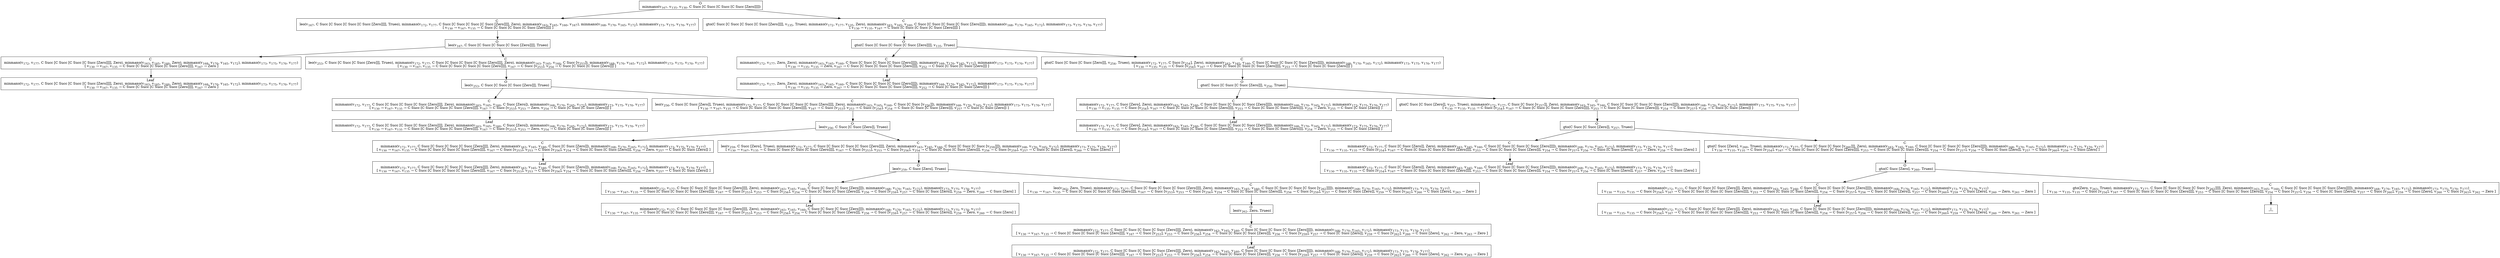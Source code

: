 digraph {
    graph [rankdir=TB
          ,bgcolor=transparent];
    node [shape=box
         ,fillcolor=white
         ,style=filled];
    0 [label=<O <BR/> minmaxo(v<SUB>167</SUB>, v<SUB>135</SUB>, v<SUB>130</SUB>, C Succ [C Succ [C Succ [C Succ [Zero]]]])>];
    1 [label=<C <BR/> leo(v<SUB>167</SUB>, C Succ [C Succ [C Succ [C Succ [Zero]]]], Trueo), minmaxo(v<SUB>172</SUB>, v<SUB>177</SUB>, C Succ [C Succ [C Succ [C Succ [Zero]]]], Zero), minmaxo(v<SUB>163</SUB>, v<SUB>165</SUB>, v<SUB>160</SUB>, v<SUB>167</SUB>), minmaxo(v<SUB>168</SUB>, v<SUB>170</SUB>, v<SUB>165</SUB>, v<SUB>172</SUB>), minmaxo(v<SUB>173</SUB>, v<SUB>175</SUB>, v<SUB>170</SUB>, v<SUB>177</SUB>) <BR/>  [ v<SUB>130</SUB> &rarr; v<SUB>167</SUB>, v<SUB>135</SUB> &rarr; C Succ [C Succ [C Succ [C Succ [Zero]]]] ] >];
    2 [label=<C <BR/> gto(C Succ [C Succ [C Succ [C Succ [Zero]]]], v<SUB>135</SUB>, Trueo), minmaxo(v<SUB>172</SUB>, v<SUB>177</SUB>, v<SUB>135</SUB>, Zero), minmaxo(v<SUB>163</SUB>, v<SUB>165</SUB>, v<SUB>160</SUB>, C Succ [C Succ [C Succ [C Succ [Zero]]]]), minmaxo(v<SUB>168</SUB>, v<SUB>170</SUB>, v<SUB>165</SUB>, v<SUB>172</SUB>), minmaxo(v<SUB>173</SUB>, v<SUB>175</SUB>, v<SUB>170</SUB>, v<SUB>177</SUB>) <BR/>  [ v<SUB>130</SUB> &rarr; v<SUB>135</SUB>, v<SUB>167</SUB> &rarr; C Succ [C Succ [C Succ [C Succ [Zero]]]] ] >];
    3 [label=<O <BR/> leo(v<SUB>167</SUB>, C Succ [C Succ [C Succ [C Succ [Zero]]]], Trueo)>];
    4 [label=<C <BR/> minmaxo(v<SUB>172</SUB>, v<SUB>177</SUB>, C Succ [C Succ [C Succ [C Succ [Zero]]]], Zero), minmaxo(v<SUB>163</SUB>, v<SUB>165</SUB>, v<SUB>160</SUB>, Zero), minmaxo(v<SUB>168</SUB>, v<SUB>170</SUB>, v<SUB>165</SUB>, v<SUB>172</SUB>), minmaxo(v<SUB>173</SUB>, v<SUB>175</SUB>, v<SUB>170</SUB>, v<SUB>177</SUB>) <BR/>  [ v<SUB>130</SUB> &rarr; v<SUB>167</SUB>, v<SUB>135</SUB> &rarr; C Succ [C Succ [C Succ [C Succ [Zero]]]], v<SUB>167</SUB> &rarr; Zero ] >];
    5 [label=<C <BR/> leo(v<SUB>253</SUB>, C Succ [C Succ [C Succ [Zero]]], Trueo), minmaxo(v<SUB>172</SUB>, v<SUB>177</SUB>, C Succ [C Succ [C Succ [C Succ [Zero]]]], Zero), minmaxo(v<SUB>163</SUB>, v<SUB>165</SUB>, v<SUB>160</SUB>, C Succ [v<SUB>253</SUB>]), minmaxo(v<SUB>168</SUB>, v<SUB>170</SUB>, v<SUB>165</SUB>, v<SUB>172</SUB>), minmaxo(v<SUB>173</SUB>, v<SUB>175</SUB>, v<SUB>170</SUB>, v<SUB>177</SUB>) <BR/>  [ v<SUB>130</SUB> &rarr; v<SUB>167</SUB>, v<SUB>135</SUB> &rarr; C Succ [C Succ [C Succ [C Succ [Zero]]]], v<SUB>167</SUB> &rarr; C Succ [v<SUB>253</SUB>], v<SUB>254</SUB> &rarr; C Succ [C Succ [C Succ [Zero]]] ] >];
    6 [label=<Leaf <BR/> minmaxo(v<SUB>172</SUB>, v<SUB>177</SUB>, C Succ [C Succ [C Succ [C Succ [Zero]]]], Zero), minmaxo(v<SUB>163</SUB>, v<SUB>165</SUB>, v<SUB>160</SUB>, Zero), minmaxo(v<SUB>168</SUB>, v<SUB>170</SUB>, v<SUB>165</SUB>, v<SUB>172</SUB>), minmaxo(v<SUB>173</SUB>, v<SUB>175</SUB>, v<SUB>170</SUB>, v<SUB>177</SUB>) <BR/>  [ v<SUB>130</SUB> &rarr; v<SUB>167</SUB>, v<SUB>135</SUB> &rarr; C Succ [C Succ [C Succ [C Succ [Zero]]]], v<SUB>167</SUB> &rarr; Zero ] >];
    7 [label=<O <BR/> leo(v<SUB>253</SUB>, C Succ [C Succ [C Succ [Zero]]], Trueo)>];
    8 [label=<C <BR/> minmaxo(v<SUB>172</SUB>, v<SUB>177</SUB>, C Succ [C Succ [C Succ [C Succ [Zero]]]], Zero), minmaxo(v<SUB>163</SUB>, v<SUB>165</SUB>, v<SUB>160</SUB>, C Succ [Zero]), minmaxo(v<SUB>168</SUB>, v<SUB>170</SUB>, v<SUB>165</SUB>, v<SUB>172</SUB>), minmaxo(v<SUB>173</SUB>, v<SUB>175</SUB>, v<SUB>170</SUB>, v<SUB>177</SUB>) <BR/>  [ v<SUB>130</SUB> &rarr; v<SUB>167</SUB>, v<SUB>135</SUB> &rarr; C Succ [C Succ [C Succ [C Succ [Zero]]]], v<SUB>167</SUB> &rarr; C Succ [v<SUB>253</SUB>], v<SUB>253</SUB> &rarr; Zero, v<SUB>254</SUB> &rarr; C Succ [C Succ [C Succ [Zero]]] ] >];
    9 [label=<C <BR/> leo(v<SUB>256</SUB>, C Succ [C Succ [Zero]], Trueo), minmaxo(v<SUB>172</SUB>, v<SUB>177</SUB>, C Succ [C Succ [C Succ [C Succ [Zero]]]], Zero), minmaxo(v<SUB>163</SUB>, v<SUB>165</SUB>, v<SUB>160</SUB>, C Succ [C Succ [v<SUB>256</SUB>]]), minmaxo(v<SUB>168</SUB>, v<SUB>170</SUB>, v<SUB>165</SUB>, v<SUB>172</SUB>), minmaxo(v<SUB>173</SUB>, v<SUB>175</SUB>, v<SUB>170</SUB>, v<SUB>177</SUB>) <BR/>  [ v<SUB>130</SUB> &rarr; v<SUB>167</SUB>, v<SUB>135</SUB> &rarr; C Succ [C Succ [C Succ [C Succ [Zero]]]], v<SUB>167</SUB> &rarr; C Succ [v<SUB>253</SUB>], v<SUB>253</SUB> &rarr; C Succ [v<SUB>256</SUB>], v<SUB>254</SUB> &rarr; C Succ [C Succ [C Succ [Zero]]], v<SUB>257</SUB> &rarr; C Succ [C Succ [Zero]] ] >];
    10 [label=<Leaf <BR/> minmaxo(v<SUB>172</SUB>, v<SUB>177</SUB>, C Succ [C Succ [C Succ [C Succ [Zero]]]], Zero), minmaxo(v<SUB>163</SUB>, v<SUB>165</SUB>, v<SUB>160</SUB>, C Succ [Zero]), minmaxo(v<SUB>168</SUB>, v<SUB>170</SUB>, v<SUB>165</SUB>, v<SUB>172</SUB>), minmaxo(v<SUB>173</SUB>, v<SUB>175</SUB>, v<SUB>170</SUB>, v<SUB>177</SUB>) <BR/>  [ v<SUB>130</SUB> &rarr; v<SUB>167</SUB>, v<SUB>135</SUB> &rarr; C Succ [C Succ [C Succ [C Succ [Zero]]]], v<SUB>167</SUB> &rarr; C Succ [v<SUB>253</SUB>], v<SUB>253</SUB> &rarr; Zero, v<SUB>254</SUB> &rarr; C Succ [C Succ [C Succ [Zero]]] ] >];
    11 [label=<O <BR/> leo(v<SUB>256</SUB>, C Succ [C Succ [Zero]], Trueo)>];
    12 [label=<C <BR/> minmaxo(v<SUB>172</SUB>, v<SUB>177</SUB>, C Succ [C Succ [C Succ [C Succ [Zero]]]], Zero), minmaxo(v<SUB>163</SUB>, v<SUB>165</SUB>, v<SUB>160</SUB>, C Succ [C Succ [Zero]]), minmaxo(v<SUB>168</SUB>, v<SUB>170</SUB>, v<SUB>165</SUB>, v<SUB>172</SUB>), minmaxo(v<SUB>173</SUB>, v<SUB>175</SUB>, v<SUB>170</SUB>, v<SUB>177</SUB>) <BR/>  [ v<SUB>130</SUB> &rarr; v<SUB>167</SUB>, v<SUB>135</SUB> &rarr; C Succ [C Succ [C Succ [C Succ [Zero]]]], v<SUB>167</SUB> &rarr; C Succ [v<SUB>253</SUB>], v<SUB>253</SUB> &rarr; C Succ [v<SUB>256</SUB>], v<SUB>254</SUB> &rarr; C Succ [C Succ [C Succ [Zero]]], v<SUB>256</SUB> &rarr; Zero, v<SUB>257</SUB> &rarr; C Succ [C Succ [Zero]] ] >];
    13 [label=<C <BR/> leo(v<SUB>259</SUB>, C Succ [Zero], Trueo), minmaxo(v<SUB>172</SUB>, v<SUB>177</SUB>, C Succ [C Succ [C Succ [C Succ [Zero]]]], Zero), minmaxo(v<SUB>163</SUB>, v<SUB>165</SUB>, v<SUB>160</SUB>, C Succ [C Succ [C Succ [v<SUB>259</SUB>]]]), minmaxo(v<SUB>168</SUB>, v<SUB>170</SUB>, v<SUB>165</SUB>, v<SUB>172</SUB>), minmaxo(v<SUB>173</SUB>, v<SUB>175</SUB>, v<SUB>170</SUB>, v<SUB>177</SUB>) <BR/>  [ v<SUB>130</SUB> &rarr; v<SUB>167</SUB>, v<SUB>135</SUB> &rarr; C Succ [C Succ [C Succ [C Succ [Zero]]]], v<SUB>167</SUB> &rarr; C Succ [v<SUB>253</SUB>], v<SUB>253</SUB> &rarr; C Succ [v<SUB>256</SUB>], v<SUB>254</SUB> &rarr; C Succ [C Succ [C Succ [Zero]]], v<SUB>256</SUB> &rarr; C Succ [v<SUB>259</SUB>], v<SUB>257</SUB> &rarr; C Succ [C Succ [Zero]], v<SUB>260</SUB> &rarr; C Succ [Zero] ] >];
    14 [label=<Leaf <BR/> minmaxo(v<SUB>172</SUB>, v<SUB>177</SUB>, C Succ [C Succ [C Succ [C Succ [Zero]]]], Zero), minmaxo(v<SUB>163</SUB>, v<SUB>165</SUB>, v<SUB>160</SUB>, C Succ [C Succ [Zero]]), minmaxo(v<SUB>168</SUB>, v<SUB>170</SUB>, v<SUB>165</SUB>, v<SUB>172</SUB>), minmaxo(v<SUB>173</SUB>, v<SUB>175</SUB>, v<SUB>170</SUB>, v<SUB>177</SUB>) <BR/>  [ v<SUB>130</SUB> &rarr; v<SUB>167</SUB>, v<SUB>135</SUB> &rarr; C Succ [C Succ [C Succ [C Succ [Zero]]]], v<SUB>167</SUB> &rarr; C Succ [v<SUB>253</SUB>], v<SUB>253</SUB> &rarr; C Succ [v<SUB>256</SUB>], v<SUB>254</SUB> &rarr; C Succ [C Succ [C Succ [Zero]]], v<SUB>256</SUB> &rarr; Zero, v<SUB>257</SUB> &rarr; C Succ [C Succ [Zero]] ] >];
    15 [label=<O <BR/> leo(v<SUB>259</SUB>, C Succ [Zero], Trueo)>];
    16 [label=<C <BR/> minmaxo(v<SUB>172</SUB>, v<SUB>177</SUB>, C Succ [C Succ [C Succ [C Succ [Zero]]]], Zero), minmaxo(v<SUB>163</SUB>, v<SUB>165</SUB>, v<SUB>160</SUB>, C Succ [C Succ [C Succ [Zero]]]), minmaxo(v<SUB>168</SUB>, v<SUB>170</SUB>, v<SUB>165</SUB>, v<SUB>172</SUB>), minmaxo(v<SUB>173</SUB>, v<SUB>175</SUB>, v<SUB>170</SUB>, v<SUB>177</SUB>) <BR/>  [ v<SUB>130</SUB> &rarr; v<SUB>167</SUB>, v<SUB>135</SUB> &rarr; C Succ [C Succ [C Succ [C Succ [Zero]]]], v<SUB>167</SUB> &rarr; C Succ [v<SUB>253</SUB>], v<SUB>253</SUB> &rarr; C Succ [v<SUB>256</SUB>], v<SUB>254</SUB> &rarr; C Succ [C Succ [C Succ [Zero]]], v<SUB>256</SUB> &rarr; C Succ [v<SUB>259</SUB>], v<SUB>257</SUB> &rarr; C Succ [C Succ [Zero]], v<SUB>259</SUB> &rarr; Zero, v<SUB>260</SUB> &rarr; C Succ [Zero] ] >];
    17 [label=<C <BR/> leo(v<SUB>262</SUB>, Zero, Trueo), minmaxo(v<SUB>172</SUB>, v<SUB>177</SUB>, C Succ [C Succ [C Succ [C Succ [Zero]]]], Zero), minmaxo(v<SUB>163</SUB>, v<SUB>165</SUB>, v<SUB>160</SUB>, C Succ [C Succ [C Succ [C Succ [v<SUB>262</SUB>]]]]), minmaxo(v<SUB>168</SUB>, v<SUB>170</SUB>, v<SUB>165</SUB>, v<SUB>172</SUB>), minmaxo(v<SUB>173</SUB>, v<SUB>175</SUB>, v<SUB>170</SUB>, v<SUB>177</SUB>) <BR/>  [ v<SUB>130</SUB> &rarr; v<SUB>167</SUB>, v<SUB>135</SUB> &rarr; C Succ [C Succ [C Succ [C Succ [Zero]]]], v<SUB>167</SUB> &rarr; C Succ [v<SUB>253</SUB>], v<SUB>253</SUB> &rarr; C Succ [v<SUB>256</SUB>], v<SUB>254</SUB> &rarr; C Succ [C Succ [C Succ [Zero]]], v<SUB>256</SUB> &rarr; C Succ [v<SUB>259</SUB>], v<SUB>257</SUB> &rarr; C Succ [C Succ [Zero]], v<SUB>259</SUB> &rarr; C Succ [v<SUB>262</SUB>], v<SUB>260</SUB> &rarr; C Succ [Zero], v<SUB>263</SUB> &rarr; Zero ] >];
    18 [label=<Leaf <BR/> minmaxo(v<SUB>172</SUB>, v<SUB>177</SUB>, C Succ [C Succ [C Succ [C Succ [Zero]]]], Zero), minmaxo(v<SUB>163</SUB>, v<SUB>165</SUB>, v<SUB>160</SUB>, C Succ [C Succ [C Succ [Zero]]]), minmaxo(v<SUB>168</SUB>, v<SUB>170</SUB>, v<SUB>165</SUB>, v<SUB>172</SUB>), minmaxo(v<SUB>173</SUB>, v<SUB>175</SUB>, v<SUB>170</SUB>, v<SUB>177</SUB>) <BR/>  [ v<SUB>130</SUB> &rarr; v<SUB>167</SUB>, v<SUB>135</SUB> &rarr; C Succ [C Succ [C Succ [C Succ [Zero]]]], v<SUB>167</SUB> &rarr; C Succ [v<SUB>253</SUB>], v<SUB>253</SUB> &rarr; C Succ [v<SUB>256</SUB>], v<SUB>254</SUB> &rarr; C Succ [C Succ [C Succ [Zero]]], v<SUB>256</SUB> &rarr; C Succ [v<SUB>259</SUB>], v<SUB>257</SUB> &rarr; C Succ [C Succ [Zero]], v<SUB>259</SUB> &rarr; Zero, v<SUB>260</SUB> &rarr; C Succ [Zero] ] >];
    19 [label=<O <BR/> leo(v<SUB>262</SUB>, Zero, Trueo)>];
    20 [label=<C <BR/> minmaxo(v<SUB>172</SUB>, v<SUB>177</SUB>, C Succ [C Succ [C Succ [C Succ [Zero]]]], Zero), minmaxo(v<SUB>163</SUB>, v<SUB>165</SUB>, v<SUB>160</SUB>, C Succ [C Succ [C Succ [C Succ [Zero]]]]), minmaxo(v<SUB>168</SUB>, v<SUB>170</SUB>, v<SUB>165</SUB>, v<SUB>172</SUB>), minmaxo(v<SUB>173</SUB>, v<SUB>175</SUB>, v<SUB>170</SUB>, v<SUB>177</SUB>) <BR/>  [ v<SUB>130</SUB> &rarr; v<SUB>167</SUB>, v<SUB>135</SUB> &rarr; C Succ [C Succ [C Succ [C Succ [Zero]]]], v<SUB>167</SUB> &rarr; C Succ [v<SUB>253</SUB>], v<SUB>253</SUB> &rarr; C Succ [v<SUB>256</SUB>], v<SUB>254</SUB> &rarr; C Succ [C Succ [C Succ [Zero]]], v<SUB>256</SUB> &rarr; C Succ [v<SUB>259</SUB>], v<SUB>257</SUB> &rarr; C Succ [C Succ [Zero]], v<SUB>259</SUB> &rarr; C Succ [v<SUB>262</SUB>], v<SUB>260</SUB> &rarr; C Succ [Zero], v<SUB>262</SUB> &rarr; Zero, v<SUB>263</SUB> &rarr; Zero ] >];
    21 [label=<Leaf <BR/> minmaxo(v<SUB>172</SUB>, v<SUB>177</SUB>, C Succ [C Succ [C Succ [C Succ [Zero]]]], Zero), minmaxo(v<SUB>163</SUB>, v<SUB>165</SUB>, v<SUB>160</SUB>, C Succ [C Succ [C Succ [C Succ [Zero]]]]), minmaxo(v<SUB>168</SUB>, v<SUB>170</SUB>, v<SUB>165</SUB>, v<SUB>172</SUB>), minmaxo(v<SUB>173</SUB>, v<SUB>175</SUB>, v<SUB>170</SUB>, v<SUB>177</SUB>) <BR/>  [ v<SUB>130</SUB> &rarr; v<SUB>167</SUB>, v<SUB>135</SUB> &rarr; C Succ [C Succ [C Succ [C Succ [Zero]]]], v<SUB>167</SUB> &rarr; C Succ [v<SUB>253</SUB>], v<SUB>253</SUB> &rarr; C Succ [v<SUB>256</SUB>], v<SUB>254</SUB> &rarr; C Succ [C Succ [C Succ [Zero]]], v<SUB>256</SUB> &rarr; C Succ [v<SUB>259</SUB>], v<SUB>257</SUB> &rarr; C Succ [C Succ [Zero]], v<SUB>259</SUB> &rarr; C Succ [v<SUB>262</SUB>], v<SUB>260</SUB> &rarr; C Succ [Zero], v<SUB>262</SUB> &rarr; Zero, v<SUB>263</SUB> &rarr; Zero ] >];
    22 [label=<O <BR/> gto(C Succ [C Succ [C Succ [C Succ [Zero]]]], v<SUB>135</SUB>, Trueo)>];
    23 [label=<C <BR/> minmaxo(v<SUB>172</SUB>, v<SUB>177</SUB>, Zero, Zero), minmaxo(v<SUB>163</SUB>, v<SUB>165</SUB>, v<SUB>160</SUB>, C Succ [C Succ [C Succ [C Succ [Zero]]]]), minmaxo(v<SUB>168</SUB>, v<SUB>170</SUB>, v<SUB>165</SUB>, v<SUB>172</SUB>), minmaxo(v<SUB>173</SUB>, v<SUB>175</SUB>, v<SUB>170</SUB>, v<SUB>177</SUB>) <BR/>  [ v<SUB>130</SUB> &rarr; v<SUB>135</SUB>, v<SUB>135</SUB> &rarr; Zero, v<SUB>167</SUB> &rarr; C Succ [C Succ [C Succ [C Succ [Zero]]]], v<SUB>252</SUB> &rarr; C Succ [C Succ [C Succ [Zero]]] ] >];
    24 [label=<C <BR/> gto(C Succ [C Succ [C Succ [Zero]]], v<SUB>254</SUB>, Trueo), minmaxo(v<SUB>172</SUB>, v<SUB>177</SUB>, C Succ [v<SUB>254</SUB>], Zero), minmaxo(v<SUB>163</SUB>, v<SUB>165</SUB>, v<SUB>160</SUB>, C Succ [C Succ [C Succ [C Succ [Zero]]]]), minmaxo(v<SUB>168</SUB>, v<SUB>170</SUB>, v<SUB>165</SUB>, v<SUB>172</SUB>), minmaxo(v<SUB>173</SUB>, v<SUB>175</SUB>, v<SUB>170</SUB>, v<SUB>177</SUB>) <BR/>  [ v<SUB>130</SUB> &rarr; v<SUB>135</SUB>, v<SUB>135</SUB> &rarr; C Succ [v<SUB>254</SUB>], v<SUB>167</SUB> &rarr; C Succ [C Succ [C Succ [C Succ [Zero]]]], v<SUB>253</SUB> &rarr; C Succ [C Succ [C Succ [Zero]]] ] >];
    25 [label=<Leaf <BR/> minmaxo(v<SUB>172</SUB>, v<SUB>177</SUB>, Zero, Zero), minmaxo(v<SUB>163</SUB>, v<SUB>165</SUB>, v<SUB>160</SUB>, C Succ [C Succ [C Succ [C Succ [Zero]]]]), minmaxo(v<SUB>168</SUB>, v<SUB>170</SUB>, v<SUB>165</SUB>, v<SUB>172</SUB>), minmaxo(v<SUB>173</SUB>, v<SUB>175</SUB>, v<SUB>170</SUB>, v<SUB>177</SUB>) <BR/>  [ v<SUB>130</SUB> &rarr; v<SUB>135</SUB>, v<SUB>135</SUB> &rarr; Zero, v<SUB>167</SUB> &rarr; C Succ [C Succ [C Succ [C Succ [Zero]]]], v<SUB>252</SUB> &rarr; C Succ [C Succ [C Succ [Zero]]] ] >];
    26 [label=<O <BR/> gto(C Succ [C Succ [C Succ [Zero]]], v<SUB>254</SUB>, Trueo)>];
    27 [label=<C <BR/> minmaxo(v<SUB>172</SUB>, v<SUB>177</SUB>, C Succ [Zero], Zero), minmaxo(v<SUB>163</SUB>, v<SUB>165</SUB>, v<SUB>160</SUB>, C Succ [C Succ [C Succ [C Succ [Zero]]]]), minmaxo(v<SUB>168</SUB>, v<SUB>170</SUB>, v<SUB>165</SUB>, v<SUB>172</SUB>), minmaxo(v<SUB>173</SUB>, v<SUB>175</SUB>, v<SUB>170</SUB>, v<SUB>177</SUB>) <BR/>  [ v<SUB>130</SUB> &rarr; v<SUB>135</SUB>, v<SUB>135</SUB> &rarr; C Succ [v<SUB>254</SUB>], v<SUB>167</SUB> &rarr; C Succ [C Succ [C Succ [C Succ [Zero]]]], v<SUB>253</SUB> &rarr; C Succ [C Succ [C Succ [Zero]]], v<SUB>254</SUB> &rarr; Zero, v<SUB>255</SUB> &rarr; C Succ [C Succ [Zero]] ] >];
    28 [label=<C <BR/> gto(C Succ [C Succ [Zero]], v<SUB>257</SUB>, Trueo), minmaxo(v<SUB>172</SUB>, v<SUB>177</SUB>, C Succ [C Succ [v<SUB>257</SUB>]], Zero), minmaxo(v<SUB>163</SUB>, v<SUB>165</SUB>, v<SUB>160</SUB>, C Succ [C Succ [C Succ [C Succ [Zero]]]]), minmaxo(v<SUB>168</SUB>, v<SUB>170</SUB>, v<SUB>165</SUB>, v<SUB>172</SUB>), minmaxo(v<SUB>173</SUB>, v<SUB>175</SUB>, v<SUB>170</SUB>, v<SUB>177</SUB>) <BR/>  [ v<SUB>130</SUB> &rarr; v<SUB>135</SUB>, v<SUB>135</SUB> &rarr; C Succ [v<SUB>254</SUB>], v<SUB>167</SUB> &rarr; C Succ [C Succ [C Succ [C Succ [Zero]]]], v<SUB>253</SUB> &rarr; C Succ [C Succ [C Succ [Zero]]], v<SUB>254</SUB> &rarr; C Succ [v<SUB>257</SUB>], v<SUB>256</SUB> &rarr; C Succ [C Succ [Zero]] ] >];
    29 [label=<Leaf <BR/> minmaxo(v<SUB>172</SUB>, v<SUB>177</SUB>, C Succ [Zero], Zero), minmaxo(v<SUB>163</SUB>, v<SUB>165</SUB>, v<SUB>160</SUB>, C Succ [C Succ [C Succ [C Succ [Zero]]]]), minmaxo(v<SUB>168</SUB>, v<SUB>170</SUB>, v<SUB>165</SUB>, v<SUB>172</SUB>), minmaxo(v<SUB>173</SUB>, v<SUB>175</SUB>, v<SUB>170</SUB>, v<SUB>177</SUB>) <BR/>  [ v<SUB>130</SUB> &rarr; v<SUB>135</SUB>, v<SUB>135</SUB> &rarr; C Succ [v<SUB>254</SUB>], v<SUB>167</SUB> &rarr; C Succ [C Succ [C Succ [C Succ [Zero]]]], v<SUB>253</SUB> &rarr; C Succ [C Succ [C Succ [Zero]]], v<SUB>254</SUB> &rarr; Zero, v<SUB>255</SUB> &rarr; C Succ [C Succ [Zero]] ] >];
    30 [label=<O <BR/> gto(C Succ [C Succ [Zero]], v<SUB>257</SUB>, Trueo)>];
    31 [label=<C <BR/> minmaxo(v<SUB>172</SUB>, v<SUB>177</SUB>, C Succ [C Succ [Zero]], Zero), minmaxo(v<SUB>163</SUB>, v<SUB>165</SUB>, v<SUB>160</SUB>, C Succ [C Succ [C Succ [C Succ [Zero]]]]), minmaxo(v<SUB>168</SUB>, v<SUB>170</SUB>, v<SUB>165</SUB>, v<SUB>172</SUB>), minmaxo(v<SUB>173</SUB>, v<SUB>175</SUB>, v<SUB>170</SUB>, v<SUB>177</SUB>) <BR/>  [ v<SUB>130</SUB> &rarr; v<SUB>135</SUB>, v<SUB>135</SUB> &rarr; C Succ [v<SUB>254</SUB>], v<SUB>167</SUB> &rarr; C Succ [C Succ [C Succ [C Succ [Zero]]]], v<SUB>253</SUB> &rarr; C Succ [C Succ [C Succ [Zero]]], v<SUB>254</SUB> &rarr; C Succ [v<SUB>257</SUB>], v<SUB>256</SUB> &rarr; C Succ [C Succ [Zero]], v<SUB>257</SUB> &rarr; Zero, v<SUB>258</SUB> &rarr; C Succ [Zero] ] >];
    32 [label=<C <BR/> gto(C Succ [Zero], v<SUB>260</SUB>, Trueo), minmaxo(v<SUB>172</SUB>, v<SUB>177</SUB>, C Succ [C Succ [C Succ [v<SUB>260</SUB>]]], Zero), minmaxo(v<SUB>163</SUB>, v<SUB>165</SUB>, v<SUB>160</SUB>, C Succ [C Succ [C Succ [C Succ [Zero]]]]), minmaxo(v<SUB>168</SUB>, v<SUB>170</SUB>, v<SUB>165</SUB>, v<SUB>172</SUB>), minmaxo(v<SUB>173</SUB>, v<SUB>175</SUB>, v<SUB>170</SUB>, v<SUB>177</SUB>) <BR/>  [ v<SUB>130</SUB> &rarr; v<SUB>135</SUB>, v<SUB>135</SUB> &rarr; C Succ [v<SUB>254</SUB>], v<SUB>167</SUB> &rarr; C Succ [C Succ [C Succ [C Succ [Zero]]]], v<SUB>253</SUB> &rarr; C Succ [C Succ [C Succ [Zero]]], v<SUB>254</SUB> &rarr; C Succ [v<SUB>257</SUB>], v<SUB>256</SUB> &rarr; C Succ [C Succ [Zero]], v<SUB>257</SUB> &rarr; C Succ [v<SUB>260</SUB>], v<SUB>259</SUB> &rarr; C Succ [Zero] ] >];
    33 [label=<Leaf <BR/> minmaxo(v<SUB>172</SUB>, v<SUB>177</SUB>, C Succ [C Succ [Zero]], Zero), minmaxo(v<SUB>163</SUB>, v<SUB>165</SUB>, v<SUB>160</SUB>, C Succ [C Succ [C Succ [C Succ [Zero]]]]), minmaxo(v<SUB>168</SUB>, v<SUB>170</SUB>, v<SUB>165</SUB>, v<SUB>172</SUB>), minmaxo(v<SUB>173</SUB>, v<SUB>175</SUB>, v<SUB>170</SUB>, v<SUB>177</SUB>) <BR/>  [ v<SUB>130</SUB> &rarr; v<SUB>135</SUB>, v<SUB>135</SUB> &rarr; C Succ [v<SUB>254</SUB>], v<SUB>167</SUB> &rarr; C Succ [C Succ [C Succ [C Succ [Zero]]]], v<SUB>253</SUB> &rarr; C Succ [C Succ [C Succ [Zero]]], v<SUB>254</SUB> &rarr; C Succ [v<SUB>257</SUB>], v<SUB>256</SUB> &rarr; C Succ [C Succ [Zero]], v<SUB>257</SUB> &rarr; Zero, v<SUB>258</SUB> &rarr; C Succ [Zero] ] >];
    34 [label=<O <BR/> gto(C Succ [Zero], v<SUB>260</SUB>, Trueo)>];
    35 [label=<C <BR/> minmaxo(v<SUB>172</SUB>, v<SUB>177</SUB>, C Succ [C Succ [C Succ [Zero]]], Zero), minmaxo(v<SUB>163</SUB>, v<SUB>165</SUB>, v<SUB>160</SUB>, C Succ [C Succ [C Succ [C Succ [Zero]]]]), minmaxo(v<SUB>168</SUB>, v<SUB>170</SUB>, v<SUB>165</SUB>, v<SUB>172</SUB>), minmaxo(v<SUB>173</SUB>, v<SUB>175</SUB>, v<SUB>170</SUB>, v<SUB>177</SUB>) <BR/>  [ v<SUB>130</SUB> &rarr; v<SUB>135</SUB>, v<SUB>135</SUB> &rarr; C Succ [v<SUB>254</SUB>], v<SUB>167</SUB> &rarr; C Succ [C Succ [C Succ [C Succ [Zero]]]], v<SUB>253</SUB> &rarr; C Succ [C Succ [C Succ [Zero]]], v<SUB>254</SUB> &rarr; C Succ [v<SUB>257</SUB>], v<SUB>256</SUB> &rarr; C Succ [C Succ [Zero]], v<SUB>257</SUB> &rarr; C Succ [v<SUB>260</SUB>], v<SUB>259</SUB> &rarr; C Succ [Zero], v<SUB>260</SUB> &rarr; Zero, v<SUB>261</SUB> &rarr; Zero ] >];
    36 [label=<C <BR/> gto(Zero, v<SUB>263</SUB>, Trueo), minmaxo(v<SUB>172</SUB>, v<SUB>177</SUB>, C Succ [C Succ [C Succ [C Succ [v<SUB>263</SUB>]]]], Zero), minmaxo(v<SUB>163</SUB>, v<SUB>165</SUB>, v<SUB>160</SUB>, C Succ [C Succ [C Succ [C Succ [Zero]]]]), minmaxo(v<SUB>168</SUB>, v<SUB>170</SUB>, v<SUB>165</SUB>, v<SUB>172</SUB>), minmaxo(v<SUB>173</SUB>, v<SUB>175</SUB>, v<SUB>170</SUB>, v<SUB>177</SUB>) <BR/>  [ v<SUB>130</SUB> &rarr; v<SUB>135</SUB>, v<SUB>135</SUB> &rarr; C Succ [v<SUB>254</SUB>], v<SUB>167</SUB> &rarr; C Succ [C Succ [C Succ [C Succ [Zero]]]], v<SUB>253</SUB> &rarr; C Succ [C Succ [C Succ [Zero]]], v<SUB>254</SUB> &rarr; C Succ [v<SUB>257</SUB>], v<SUB>256</SUB> &rarr; C Succ [C Succ [Zero]], v<SUB>257</SUB> &rarr; C Succ [v<SUB>260</SUB>], v<SUB>259</SUB> &rarr; C Succ [Zero], v<SUB>260</SUB> &rarr; C Succ [v<SUB>263</SUB>], v<SUB>262</SUB> &rarr; Zero ] >];
    37 [label=<Leaf <BR/> minmaxo(v<SUB>172</SUB>, v<SUB>177</SUB>, C Succ [C Succ [C Succ [Zero]]], Zero), minmaxo(v<SUB>163</SUB>, v<SUB>165</SUB>, v<SUB>160</SUB>, C Succ [C Succ [C Succ [C Succ [Zero]]]]), minmaxo(v<SUB>168</SUB>, v<SUB>170</SUB>, v<SUB>165</SUB>, v<SUB>172</SUB>), minmaxo(v<SUB>173</SUB>, v<SUB>175</SUB>, v<SUB>170</SUB>, v<SUB>177</SUB>) <BR/>  [ v<SUB>130</SUB> &rarr; v<SUB>135</SUB>, v<SUB>135</SUB> &rarr; C Succ [v<SUB>254</SUB>], v<SUB>167</SUB> &rarr; C Succ [C Succ [C Succ [C Succ [Zero]]]], v<SUB>253</SUB> &rarr; C Succ [C Succ [C Succ [Zero]]], v<SUB>254</SUB> &rarr; C Succ [v<SUB>257</SUB>], v<SUB>256</SUB> &rarr; C Succ [C Succ [Zero]], v<SUB>257</SUB> &rarr; C Succ [v<SUB>260</SUB>], v<SUB>259</SUB> &rarr; C Succ [Zero], v<SUB>260</SUB> &rarr; Zero, v<SUB>261</SUB> &rarr; Zero ] >];
    38 [label=<_|_>];
    0 -> 1 [label=""];
    0 -> 2 [label=""];
    1 -> 3 [label=""];
    2 -> 22 [label=""];
    3 -> 4 [label=""];
    3 -> 5 [label=""];
    4 -> 6 [label=""];
    5 -> 7 [label=""];
    7 -> 8 [label=""];
    7 -> 9 [label=""];
    8 -> 10 [label=""];
    9 -> 11 [label=""];
    11 -> 12 [label=""];
    11 -> 13 [label=""];
    12 -> 14 [label=""];
    13 -> 15 [label=""];
    15 -> 16 [label=""];
    15 -> 17 [label=""];
    16 -> 18 [label=""];
    17 -> 19 [label=""];
    19 -> 20 [label=""];
    20 -> 21 [label=""];
    22 -> 23 [label=""];
    22 -> 24 [label=""];
    23 -> 25 [label=""];
    24 -> 26 [label=""];
    26 -> 27 [label=""];
    26 -> 28 [label=""];
    27 -> 29 [label=""];
    28 -> 30 [label=""];
    30 -> 31 [label=""];
    30 -> 32 [label=""];
    31 -> 33 [label=""];
    32 -> 34 [label=""];
    34 -> 35 [label=""];
    34 -> 36 [label=""];
    35 -> 37 [label=""];
    36 -> 38 [label=""];
}